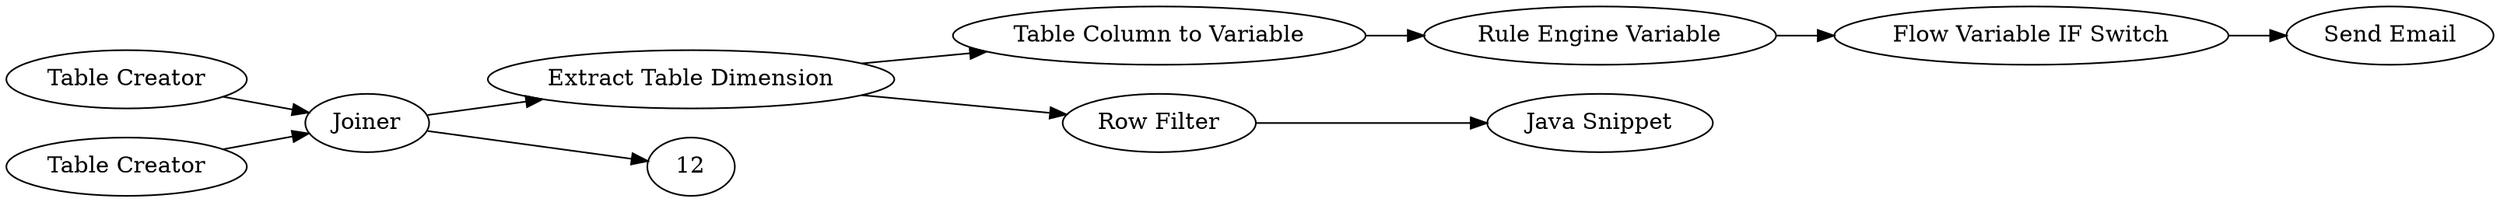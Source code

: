 digraph {
	1 [label="Table Creator"]
	2 [label="Table Creator"]
	3 [label=Joiner]
	4 [label="Send Email"]
	5 [label="Extract Table Dimension"]
	9 [label="Flow Variable IF Switch"]
	10 [label="Table Column to Variable"]
	11 [label="Rule Engine Variable"]
	13 [label="Java Snippet"]
	14 [label="Row Filter"]
	1 -> 3
	2 -> 3
	3 -> 12
	3 -> 5
	5 -> 10
	5 -> 14
	9 -> 4
	10 -> 11
	11 -> 9
	14 -> 13
	rankdir=LR
}
